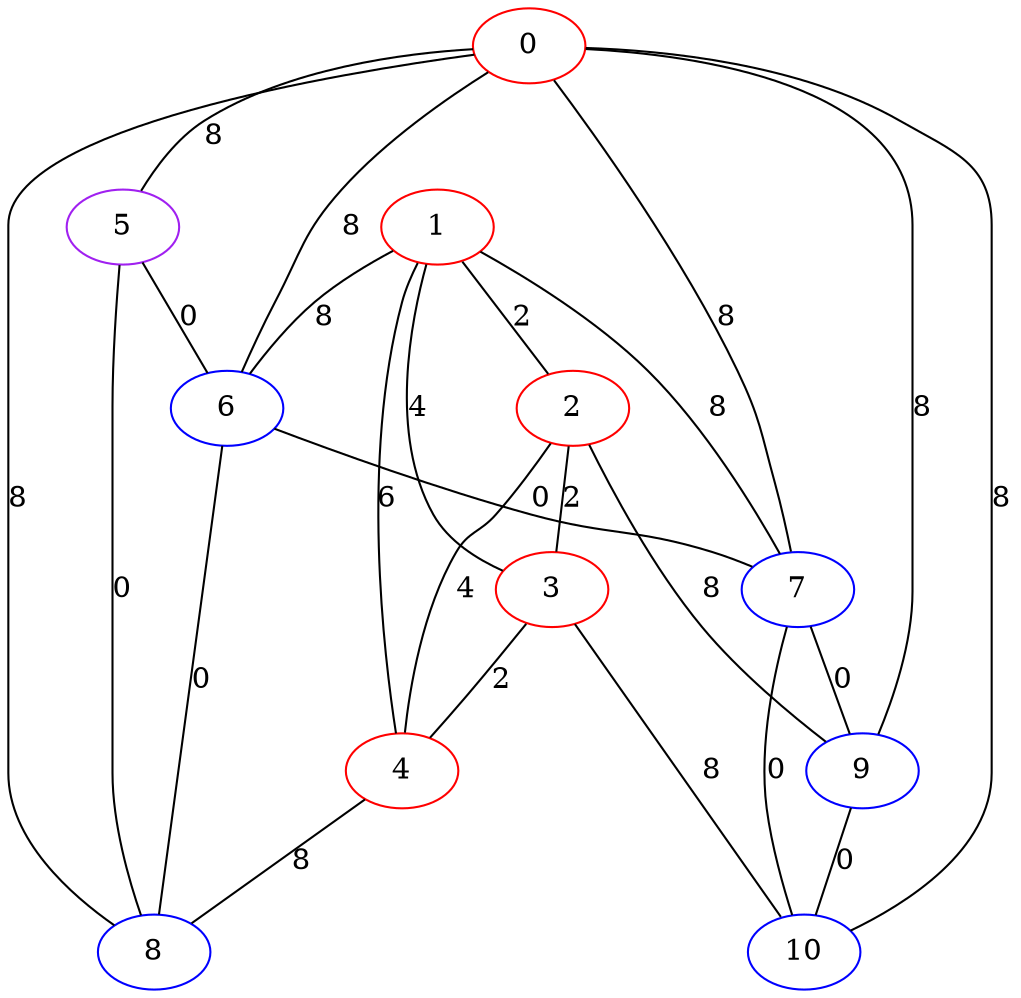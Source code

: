 graph "" {
0 [color=red, weight=1];
1 [color=red, weight=1];
2 [color=red, weight=1];
3 [color=red, weight=1];
4 [color=red, weight=1];
5 [color=purple, weight=4];
6 [color=blue, weight=3];
7 [color=blue, weight=3];
8 [color=blue, weight=3];
9 [color=blue, weight=3];
10 [color=blue, weight=3];
0 -- 5  [key=0, label=8];
0 -- 6  [key=0, label=8];
0 -- 7  [key=0, label=8];
0 -- 8  [key=0, label=8];
0 -- 9  [key=0, label=8];
0 -- 10  [key=0, label=8];
1 -- 2  [key=0, label=2];
1 -- 3  [key=0, label=4];
1 -- 4  [key=0, label=6];
1 -- 6  [key=0, label=8];
1 -- 7  [key=0, label=8];
2 -- 3  [key=0, label=2];
2 -- 4  [key=0, label=4];
2 -- 9  [key=0, label=8];
3 -- 4  [key=0, label=2];
3 -- 10  [key=0, label=8];
4 -- 8  [key=0, label=8];
5 -- 8  [key=0, label=0];
5 -- 6  [key=0, label=0];
6 -- 8  [key=0, label=0];
6 -- 7  [key=0, label=0];
7 -- 9  [key=0, label=0];
7 -- 10  [key=0, label=0];
9 -- 10  [key=0, label=0];
}
